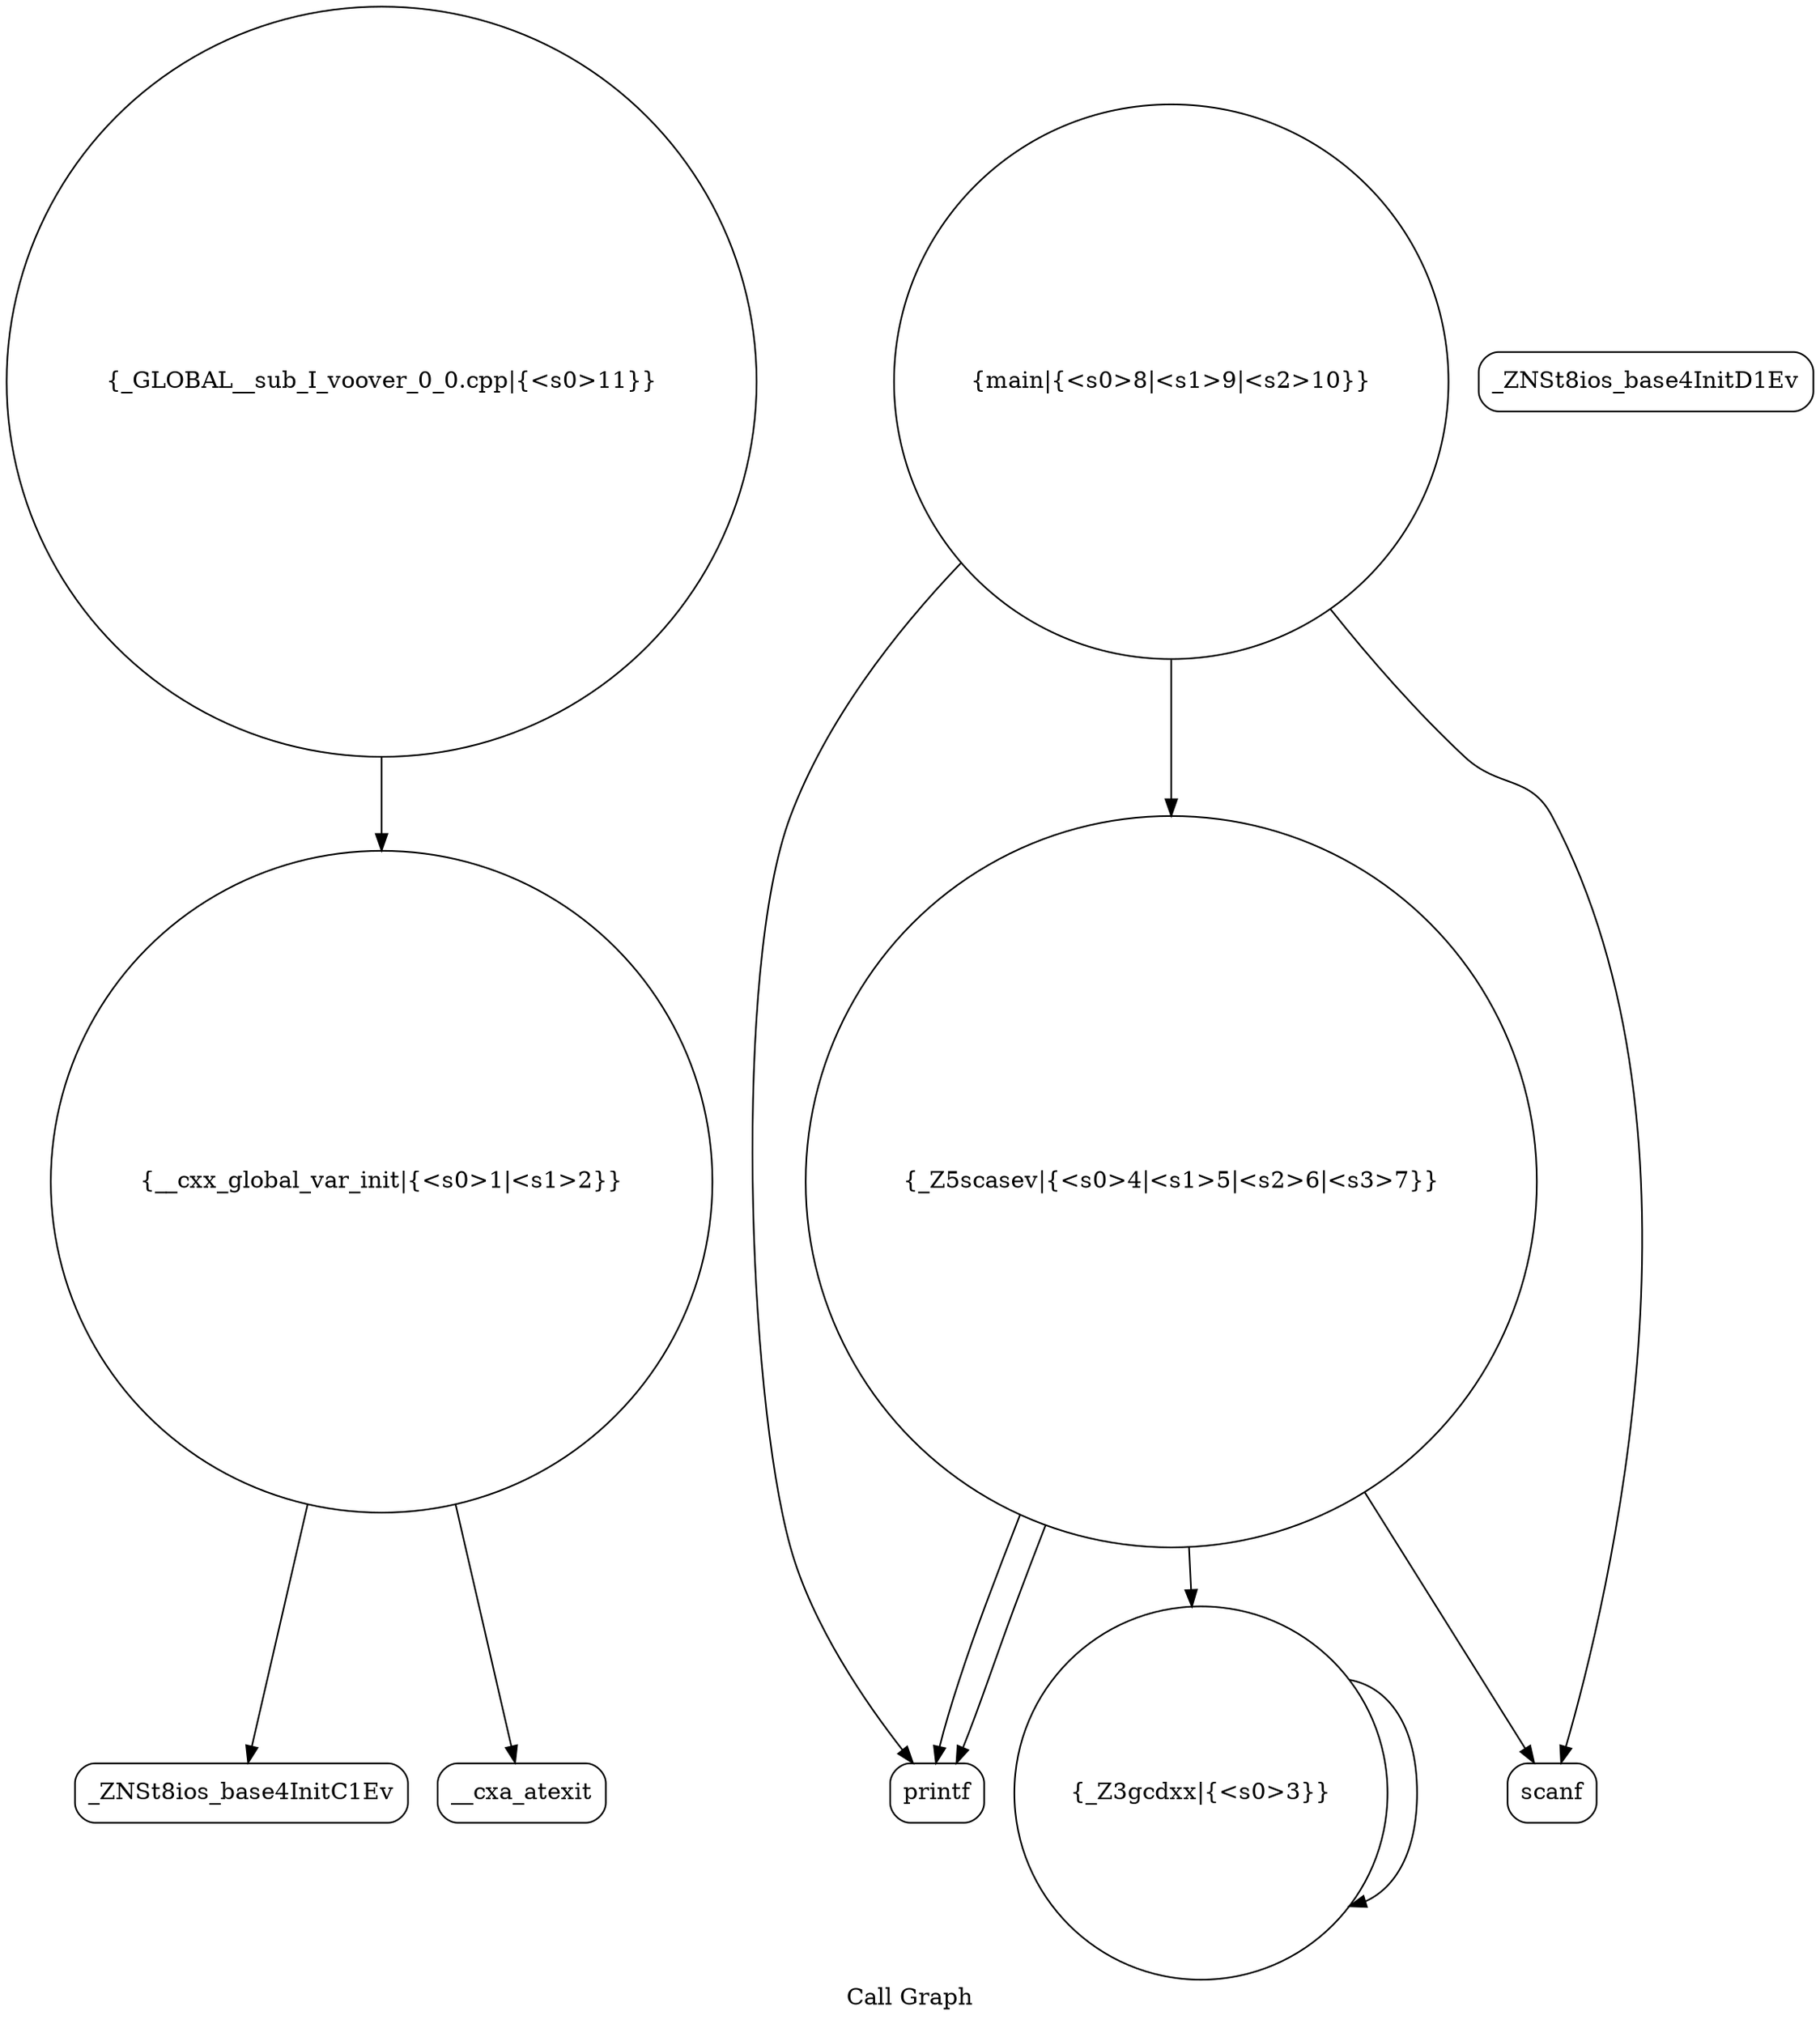 digraph "Call Graph" {
	label="Call Graph";

	Node0x5640dbcd4360 [shape=record,shape=circle,label="{__cxx_global_var_init|{<s0>1|<s1>2}}"];
	Node0x5640dbcd4360:s0 -> Node0x5640dbcd47f0[color=black];
	Node0x5640dbcd4360:s1 -> Node0x5640dbcd48f0[color=black];
	Node0x5640dbcd4af0 [shape=record,shape=Mrecord,label="{printf}"];
	Node0x5640dbcd4870 [shape=record,shape=Mrecord,label="{_ZNSt8ios_base4InitD1Ev}"];
	Node0x5640dbcd4bf0 [shape=record,shape=circle,label="{_GLOBAL__sub_I_voover_0_0.cpp|{<s0>11}}"];
	Node0x5640dbcd4bf0:s0 -> Node0x5640dbcd4360[color=black];
	Node0x5640dbcd4970 [shape=record,shape=circle,label="{_Z3gcdxx|{<s0>3}}"];
	Node0x5640dbcd4970:s0 -> Node0x5640dbcd4970[color=black];
	Node0x5640dbcd4a70 [shape=record,shape=Mrecord,label="{scanf}"];
	Node0x5640dbcd47f0 [shape=record,shape=Mrecord,label="{_ZNSt8ios_base4InitC1Ev}"];
	Node0x5640dbcd4b70 [shape=record,shape=circle,label="{main|{<s0>8|<s1>9|<s2>10}}"];
	Node0x5640dbcd4b70:s0 -> Node0x5640dbcd4a70[color=black];
	Node0x5640dbcd4b70:s1 -> Node0x5640dbcd4af0[color=black];
	Node0x5640dbcd4b70:s2 -> Node0x5640dbcd49f0[color=black];
	Node0x5640dbcd48f0 [shape=record,shape=Mrecord,label="{__cxa_atexit}"];
	Node0x5640dbcd49f0 [shape=record,shape=circle,label="{_Z5scasev|{<s0>4|<s1>5|<s2>6|<s3>7}}"];
	Node0x5640dbcd49f0:s0 -> Node0x5640dbcd4a70[color=black];
	Node0x5640dbcd49f0:s1 -> Node0x5640dbcd4970[color=black];
	Node0x5640dbcd49f0:s2 -> Node0x5640dbcd4af0[color=black];
	Node0x5640dbcd49f0:s3 -> Node0x5640dbcd4af0[color=black];
}
